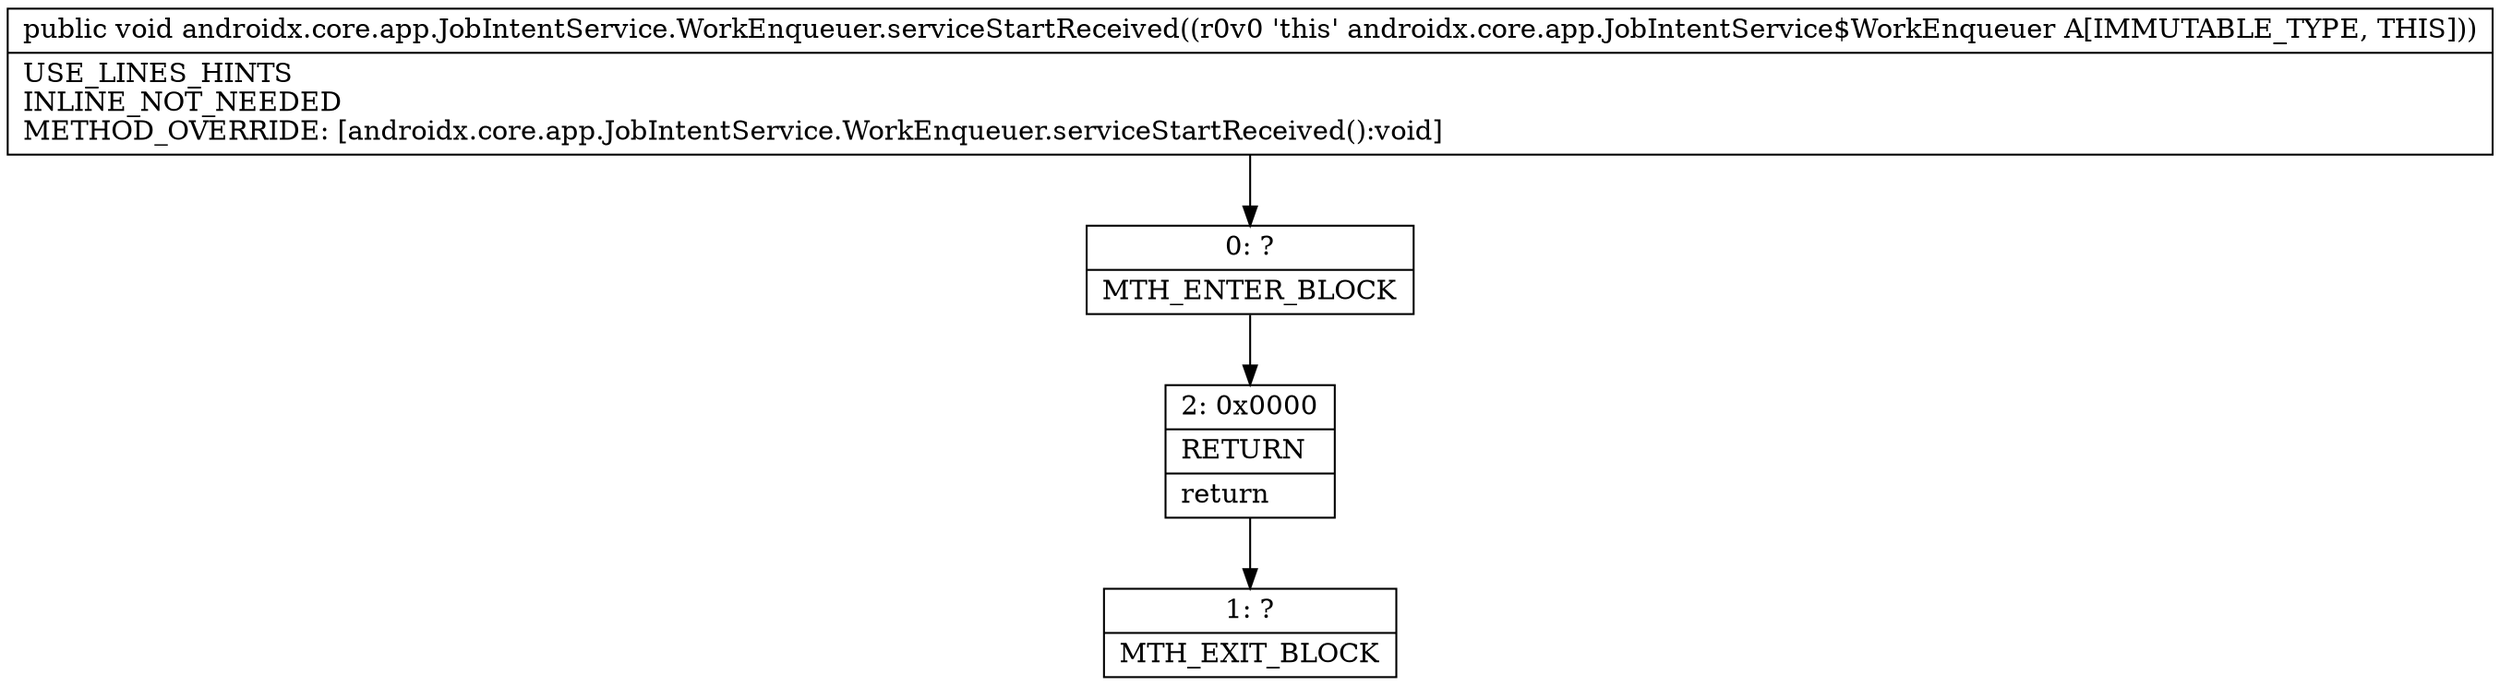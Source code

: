 digraph "CFG forandroidx.core.app.JobIntentService.WorkEnqueuer.serviceStartReceived()V" {
Node_0 [shape=record,label="{0\:\ ?|MTH_ENTER_BLOCK\l}"];
Node_2 [shape=record,label="{2\:\ 0x0000|RETURN\l|return\l}"];
Node_1 [shape=record,label="{1\:\ ?|MTH_EXIT_BLOCK\l}"];
MethodNode[shape=record,label="{public void androidx.core.app.JobIntentService.WorkEnqueuer.serviceStartReceived((r0v0 'this' androidx.core.app.JobIntentService$WorkEnqueuer A[IMMUTABLE_TYPE, THIS]))  | USE_LINES_HINTS\lINLINE_NOT_NEEDED\lMETHOD_OVERRIDE: [androidx.core.app.JobIntentService.WorkEnqueuer.serviceStartReceived():void]\l}"];
MethodNode -> Node_0;Node_0 -> Node_2;
Node_2 -> Node_1;
}


